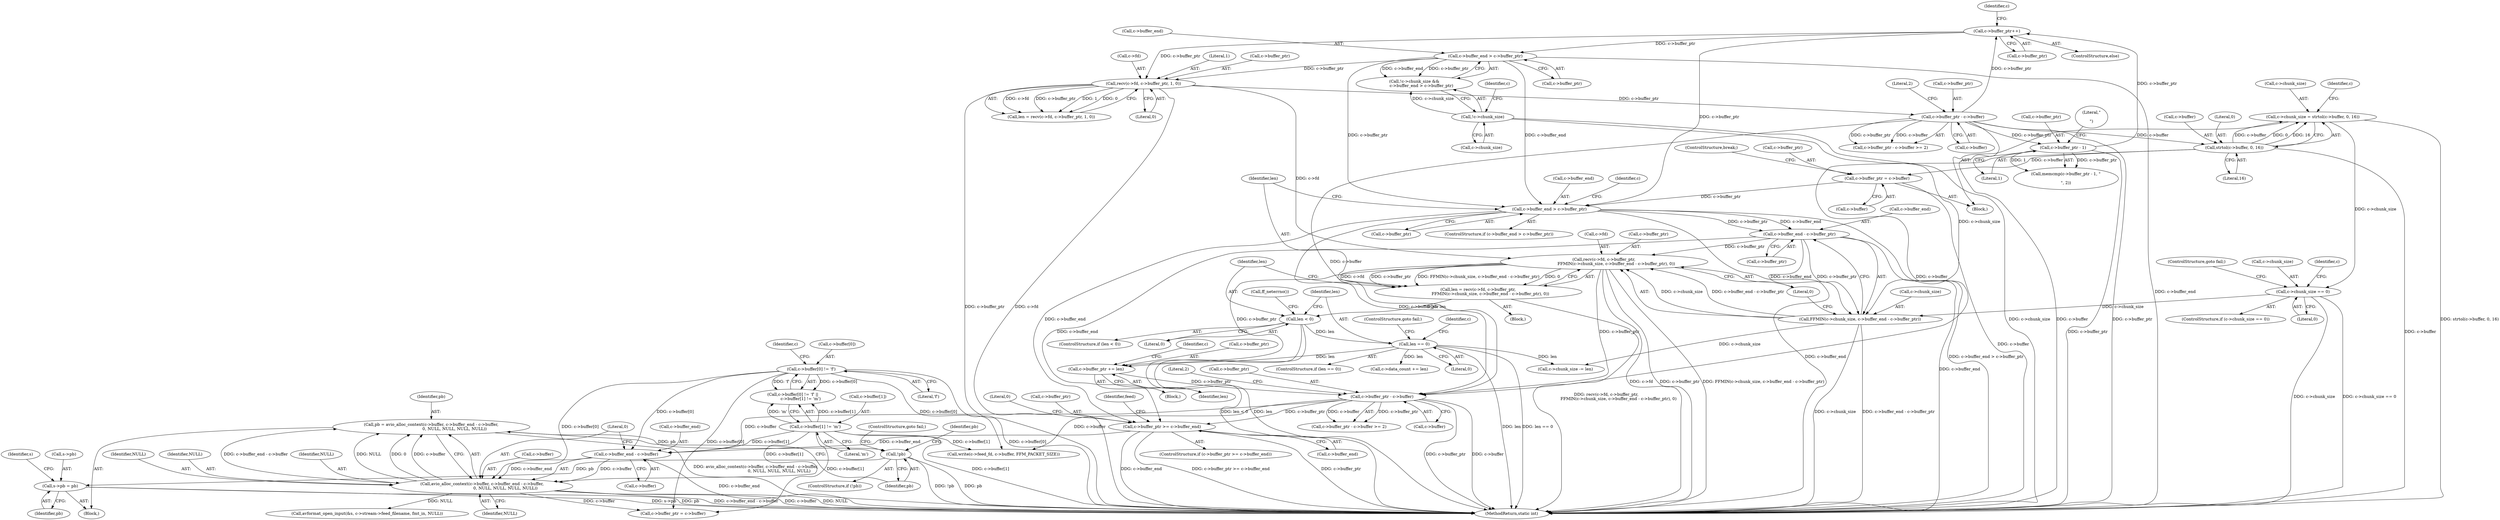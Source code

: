 digraph "1_FFmpeg_a5d25faa3f4b18dac737fdb35d0dd68eb0dc2156@pointer" {
"1000554" [label="(Call,s->pb = pb)"];
"1000546" [label="(Call,!pb)"];
"1000527" [label="(Call,pb = avio_alloc_context(c->buffer, c->buffer_end - c->buffer,\n                                    0, NULL, NULL, NULL, NULL))"];
"1000529" [label="(Call,avio_alloc_context(c->buffer, c->buffer_end - c->buffer,\n                                    0, NULL, NULL, NULL, NULL))"];
"1000335" [label="(Call,c->buffer[0] != 'f')"];
"1000342" [label="(Call,c->buffer[1] != 'm')"];
"1000533" [label="(Call,c->buffer_end - c->buffer)"];
"1000354" [label="(Call,c->buffer_ptr >= c->buffer_end)"];
"1000319" [label="(Call,c->buffer_ptr - c->buffer)"];
"1000298" [label="(Call,c->buffer_ptr += len)"];
"1000287" [label="(Call,len == 0)"];
"1000270" [label="(Call,len < 0)"];
"1000248" [label="(Call,len = recv(c->fd, c->buffer_ptr,\n                   FFMIN(c->chunk_size, c->buffer_end - c->buffer_ptr), 0))"];
"1000250" [label="(Call,recv(c->fd, c->buffer_ptr,\n                   FFMIN(c->chunk_size, c->buffer_end - c->buffer_ptr), 0))"];
"1000146" [label="(Call,recv(c->fd, c->buffer_ptr, 1, 0))"];
"1000235" [label="(Call,c->buffer_ptr++)"];
"1000184" [label="(Call,c->buffer_ptr - c->buffer)"];
"1000194" [label="(Call,c->buffer_ptr - 1)"];
"1000136" [label="(Call,c->buffer_end > c->buffer_ptr)"];
"1000261" [label="(Call,c->buffer_end - c->buffer_ptr)"];
"1000240" [label="(Call,c->buffer_end > c->buffer_ptr)"];
"1000219" [label="(Call,c->buffer_ptr = c->buffer)"];
"1000206" [label="(Call,strtol(c->buffer, 0, 16))"];
"1000257" [label="(Call,FFMIN(c->chunk_size, c->buffer_end - c->buffer_ptr))"];
"1000213" [label="(Call,c->chunk_size == 0)"];
"1000202" [label="(Call,c->chunk_size = strtol(c->buffer, 0, 16))"];
"1000132" [label="(Call,!c->chunk_size)"];
"1000147" [label="(Call,c->fd)"];
"1000203" [label="(Call,c->chunk_size)"];
"1000248" [label="(Call,len = recv(c->fd, c->buffer_ptr,\n                   FFMIN(c->chunk_size, c->buffer_end - c->buffer_ptr), 0))"];
"1000292" [label="(Block,)"];
"1000257" [label="(Call,FFMIN(c->chunk_size, c->buffer_end - c->buffer_ptr))"];
"1000298" [label="(Call,c->buffer_ptr += len)"];
"1000334" [label="(Call,c->buffer[0] != 'f' ||\n            c->buffer[1] != 'm')"];
"1000358" [label="(Call,c->buffer_end)"];
"1000555" [label="(Call,s->pb)"];
"1000548" [label="(ControlStructure,goto fail;)"];
"1000262" [label="(Call,c->buffer_end)"];
"1000354" [label="(Call,c->buffer_ptr >= c->buffer_end)"];
"1000648" [label="(Call,c->buffer_ptr = c->buffer)"];
"1000213" [label="(Call,c->chunk_size == 0)"];
"1000194" [label="(Call,c->buffer_ptr - 1)"];
"1000131" [label="(Call,!c->chunk_size &&\n           c->buffer_end > c->buffer_ptr)"];
"1000215" [label="(Identifier,c)"];
"1000561" [label="(Call,avformat_open_input(&s, c->stream->feed_filename, fmt_in, NULL))"];
"1000129" [label="(Identifier,c)"];
"1000534" [label="(Call,c->buffer_end)"];
"1000195" [label="(Call,c->buffer_ptr)"];
"1000529" [label="(Call,avio_alloc_context(c->buffer, c->buffer_end - c->buffer,\n                                    0, NULL, NULL, NULL, NULL))"];
"1000271" [label="(Identifier,len)"];
"1000140" [label="(Call,c->buffer_ptr)"];
"1000547" [label="(Identifier,pb)"];
"1000269" [label="(ControlStructure,if (len < 0))"];
"1000268" [label="(Literal,0)"];
"1000295" [label="(Identifier,c)"];
"1000326" [label="(Literal,2)"];
"1000136" [label="(Call,c->buffer_end > c->buffer_ptr)"];
"1000183" [label="(Call,c->buffer_ptr - c->buffer >= 2)"];
"1000503" [label="(Block,)"];
"1000335" [label="(Call,c->buffer[0] != 'f')"];
"1000342" [label="(Call,c->buffer[1] != 'm')"];
"1000223" [label="(Call,c->buffer)"];
"1000206" [label="(Call,strtol(c->buffer, 0, 16))"];
"1000207" [label="(Call,c->buffer)"];
"1000138" [label="(Identifier,c)"];
"1000277" [label="(Call,ff_neterrno())"];
"1000235" [label="(Call,c->buffer_ptr++)"];
"1000287" [label="(Call,len == 0)"];
"1000305" [label="(Identifier,c)"];
"1000530" [label="(Call,c->buffer)"];
"1000244" [label="(Call,c->buffer_ptr)"];
"1000251" [label="(Call,c->fd)"];
"1000153" [label="(Literal,1)"];
"1000221" [label="(Identifier,c)"];
"1000144" [label="(Call,len = recv(c->fd, c->buffer_ptr, 1, 0))"];
"1000543" [label="(Identifier,NULL)"];
"1000150" [label="(Call,c->buffer_ptr)"];
"1000199" [label="(Literal,\"\r\n\")"];
"1000336" [label="(Call,c->buffer[0])"];
"1000537" [label="(Call,c->buffer)"];
"1000220" [label="(Call,c->buffer_ptr)"];
"1000217" [label="(Literal,0)"];
"1000249" [label="(Identifier,len)"];
"1000303" [label="(Call,c->data_count += len)"];
"1000289" [label="(Literal,0)"];
"1000320" [label="(Call,c->buffer_ptr)"];
"1000542" [label="(Identifier,NULL)"];
"1000299" [label="(Call,c->buffer_ptr)"];
"1000302" [label="(Identifier,len)"];
"1000154" [label="(Literal,0)"];
"1000226" [label="(ControlStructure,break;)"];
"1000290" [label="(ControlStructure,goto fail;)"];
"1000236" [label="(Call,c->buffer_ptr)"];
"1000286" [label="(ControlStructure,if (len == 0))"];
"1000341" [label="(Literal,'f')"];
"1000545" [label="(ControlStructure,if (!pb))"];
"1000270" [label="(Call,len < 0)"];
"1000540" [label="(Literal,0)"];
"1000218" [label="(ControlStructure,goto fail;)"];
"1000191" [label="(Literal,2)"];
"1000239" [label="(ControlStructure,if (c->buffer_end > c->buffer_ptr))"];
"1000210" [label="(Literal,0)"];
"1000219" [label="(Call,c->buffer_ptr = c->buffer)"];
"1000202" [label="(Call,c->chunk_size = strtol(c->buffer, 0, 16))"];
"1000137" [label="(Call,c->buffer_end)"];
"1000250" [label="(Call,recv(c->fd, c->buffer_ptr,\n                   FFMIN(c->chunk_size, c->buffer_end - c->buffer_ptr), 0))"];
"1000198" [label="(Literal,1)"];
"1000558" [label="(Identifier,pb)"];
"1000184" [label="(Call,c->buffer_ptr - c->buffer)"];
"1000656" [label="(Literal,0)"];
"1000563" [label="(Identifier,s)"];
"1000146" [label="(Call,recv(c->fd, c->buffer_ptr, 1, 0))"];
"1000254" [label="(Call,c->buffer_ptr)"];
"1000533" [label="(Call,c->buffer_end - c->buffer)"];
"1000234" [label="(ControlStructure,else)"];
"1000345" [label="(Identifier,c)"];
"1000394" [label="(Call,write(c->feed_fd, c->buffer, FFM_PACKET_SIZE))"];
"1000211" [label="(Literal,16)"];
"1000321" [label="(Identifier,c)"];
"1000544" [label="(Identifier,NULL)"];
"1000343" [label="(Call,c->buffer[1])"];
"1000193" [label="(Call,memcmp(c->buffer_ptr - 1, \"\r\n\", 2))"];
"1000348" [label="(Literal,'m')"];
"1000706" [label="(MethodReturn,static int)"];
"1000258" [label="(Call,c->chunk_size)"];
"1000355" [label="(Call,c->buffer_ptr)"];
"1000318" [label="(Call,c->buffer_ptr - c->buffer >= 2)"];
"1000319" [label="(Call,c->buffer_ptr - c->buffer)"];
"1000554" [label="(Call,s->pb = pb)"];
"1000240" [label="(Call,c->buffer_end > c->buffer_ptr)"];
"1000528" [label="(Identifier,pb)"];
"1000133" [label="(Call,c->chunk_size)"];
"1000323" [label="(Call,c->buffer)"];
"1000527" [label="(Call,pb = avio_alloc_context(c->buffer, c->buffer_end - c->buffer,\n                                    0, NULL, NULL, NULL, NULL))"];
"1000185" [label="(Call,c->buffer_ptr)"];
"1000132" [label="(Call,!c->chunk_size)"];
"1000353" [label="(ControlStructure,if (c->buffer_ptr >= c->buffer_end))"];
"1000546" [label="(Call,!pb)"];
"1000201" [label="(Block,)"];
"1000265" [label="(Call,c->buffer_ptr)"];
"1000241" [label="(Call,c->buffer_end)"];
"1000551" [label="(Identifier,pb)"];
"1000541" [label="(Identifier,NULL)"];
"1000288" [label="(Identifier,len)"];
"1000293" [label="(Call,c->chunk_size -= len)"];
"1000212" [label="(ControlStructure,if (c->chunk_size == 0))"];
"1000364" [label="(Identifier,feed)"];
"1000261" [label="(Call,c->buffer_end - c->buffer_ptr)"];
"1000188" [label="(Call,c->buffer)"];
"1000272" [label="(Literal,0)"];
"1000247" [label="(Block,)"];
"1000214" [label="(Call,c->chunk_size)"];
"1000554" -> "1000503"  [label="AST: "];
"1000554" -> "1000558"  [label="CFG: "];
"1000555" -> "1000554"  [label="AST: "];
"1000558" -> "1000554"  [label="AST: "];
"1000563" -> "1000554"  [label="CFG: "];
"1000554" -> "1000706"  [label="DDG: s->pb"];
"1000554" -> "1000706"  [label="DDG: pb"];
"1000546" -> "1000554"  [label="DDG: pb"];
"1000546" -> "1000545"  [label="AST: "];
"1000546" -> "1000547"  [label="CFG: "];
"1000547" -> "1000546"  [label="AST: "];
"1000548" -> "1000546"  [label="CFG: "];
"1000551" -> "1000546"  [label="CFG: "];
"1000546" -> "1000706"  [label="DDG: !pb"];
"1000546" -> "1000706"  [label="DDG: pb"];
"1000527" -> "1000546"  [label="DDG: pb"];
"1000527" -> "1000503"  [label="AST: "];
"1000527" -> "1000529"  [label="CFG: "];
"1000528" -> "1000527"  [label="AST: "];
"1000529" -> "1000527"  [label="AST: "];
"1000547" -> "1000527"  [label="CFG: "];
"1000527" -> "1000706"  [label="DDG: avio_alloc_context(c->buffer, c->buffer_end - c->buffer,\n                                    0, NULL, NULL, NULL, NULL)"];
"1000529" -> "1000527"  [label="DDG: c->buffer_end - c->buffer"];
"1000529" -> "1000527"  [label="DDG: NULL"];
"1000529" -> "1000527"  [label="DDG: 0"];
"1000529" -> "1000527"  [label="DDG: c->buffer"];
"1000529" -> "1000544"  [label="CFG: "];
"1000530" -> "1000529"  [label="AST: "];
"1000533" -> "1000529"  [label="AST: "];
"1000540" -> "1000529"  [label="AST: "];
"1000541" -> "1000529"  [label="AST: "];
"1000542" -> "1000529"  [label="AST: "];
"1000543" -> "1000529"  [label="AST: "];
"1000544" -> "1000529"  [label="AST: "];
"1000529" -> "1000706"  [label="DDG: c->buffer_end - c->buffer"];
"1000529" -> "1000706"  [label="DDG: c->buffer"];
"1000529" -> "1000706"  [label="DDG: NULL"];
"1000335" -> "1000529"  [label="DDG: c->buffer[0]"];
"1000342" -> "1000529"  [label="DDG: c->buffer[1]"];
"1000533" -> "1000529"  [label="DDG: c->buffer"];
"1000533" -> "1000529"  [label="DDG: c->buffer_end"];
"1000529" -> "1000561"  [label="DDG: NULL"];
"1000529" -> "1000648"  [label="DDG: c->buffer"];
"1000335" -> "1000334"  [label="AST: "];
"1000335" -> "1000341"  [label="CFG: "];
"1000336" -> "1000335"  [label="AST: "];
"1000341" -> "1000335"  [label="AST: "];
"1000345" -> "1000335"  [label="CFG: "];
"1000334" -> "1000335"  [label="CFG: "];
"1000335" -> "1000706"  [label="DDG: c->buffer[0]"];
"1000335" -> "1000334"  [label="DDG: c->buffer[0]"];
"1000335" -> "1000334"  [label="DDG: 'f'"];
"1000335" -> "1000394"  [label="DDG: c->buffer[0]"];
"1000335" -> "1000533"  [label="DDG: c->buffer[0]"];
"1000335" -> "1000648"  [label="DDG: c->buffer[0]"];
"1000342" -> "1000334"  [label="AST: "];
"1000342" -> "1000348"  [label="CFG: "];
"1000343" -> "1000342"  [label="AST: "];
"1000348" -> "1000342"  [label="AST: "];
"1000334" -> "1000342"  [label="CFG: "];
"1000342" -> "1000706"  [label="DDG: c->buffer[1]"];
"1000342" -> "1000334"  [label="DDG: c->buffer[1]"];
"1000342" -> "1000334"  [label="DDG: 'm'"];
"1000342" -> "1000394"  [label="DDG: c->buffer[1]"];
"1000342" -> "1000533"  [label="DDG: c->buffer[1]"];
"1000342" -> "1000648"  [label="DDG: c->buffer[1]"];
"1000533" -> "1000537"  [label="CFG: "];
"1000534" -> "1000533"  [label="AST: "];
"1000537" -> "1000533"  [label="AST: "];
"1000540" -> "1000533"  [label="CFG: "];
"1000533" -> "1000706"  [label="DDG: c->buffer_end"];
"1000354" -> "1000533"  [label="DDG: c->buffer_end"];
"1000319" -> "1000533"  [label="DDG: c->buffer"];
"1000354" -> "1000353"  [label="AST: "];
"1000354" -> "1000358"  [label="CFG: "];
"1000355" -> "1000354"  [label="AST: "];
"1000358" -> "1000354"  [label="AST: "];
"1000364" -> "1000354"  [label="CFG: "];
"1000656" -> "1000354"  [label="CFG: "];
"1000354" -> "1000706"  [label="DDG: c->buffer_end"];
"1000354" -> "1000706"  [label="DDG: c->buffer_ptr >= c->buffer_end"];
"1000354" -> "1000706"  [label="DDG: c->buffer_ptr"];
"1000319" -> "1000354"  [label="DDG: c->buffer_ptr"];
"1000261" -> "1000354"  [label="DDG: c->buffer_end"];
"1000240" -> "1000354"  [label="DDG: c->buffer_end"];
"1000319" -> "1000318"  [label="AST: "];
"1000319" -> "1000323"  [label="CFG: "];
"1000320" -> "1000319"  [label="AST: "];
"1000323" -> "1000319"  [label="AST: "];
"1000326" -> "1000319"  [label="CFG: "];
"1000319" -> "1000706"  [label="DDG: c->buffer"];
"1000319" -> "1000706"  [label="DDG: c->buffer_ptr"];
"1000319" -> "1000318"  [label="DDG: c->buffer_ptr"];
"1000319" -> "1000318"  [label="DDG: c->buffer"];
"1000298" -> "1000319"  [label="DDG: c->buffer_ptr"];
"1000250" -> "1000319"  [label="DDG: c->buffer_ptr"];
"1000240" -> "1000319"  [label="DDG: c->buffer_ptr"];
"1000184" -> "1000319"  [label="DDG: c->buffer"];
"1000206" -> "1000319"  [label="DDG: c->buffer"];
"1000319" -> "1000394"  [label="DDG: c->buffer"];
"1000298" -> "1000292"  [label="AST: "];
"1000298" -> "1000302"  [label="CFG: "];
"1000299" -> "1000298"  [label="AST: "];
"1000302" -> "1000298"  [label="AST: "];
"1000305" -> "1000298"  [label="CFG: "];
"1000287" -> "1000298"  [label="DDG: len"];
"1000250" -> "1000298"  [label="DDG: c->buffer_ptr"];
"1000287" -> "1000286"  [label="AST: "];
"1000287" -> "1000289"  [label="CFG: "];
"1000288" -> "1000287"  [label="AST: "];
"1000289" -> "1000287"  [label="AST: "];
"1000290" -> "1000287"  [label="CFG: "];
"1000295" -> "1000287"  [label="CFG: "];
"1000287" -> "1000706"  [label="DDG: len == 0"];
"1000287" -> "1000706"  [label="DDG: len"];
"1000270" -> "1000287"  [label="DDG: len"];
"1000287" -> "1000293"  [label="DDG: len"];
"1000287" -> "1000303"  [label="DDG: len"];
"1000270" -> "1000269"  [label="AST: "];
"1000270" -> "1000272"  [label="CFG: "];
"1000271" -> "1000270"  [label="AST: "];
"1000272" -> "1000270"  [label="AST: "];
"1000277" -> "1000270"  [label="CFG: "];
"1000288" -> "1000270"  [label="CFG: "];
"1000270" -> "1000706"  [label="DDG: len < 0"];
"1000270" -> "1000706"  [label="DDG: len"];
"1000248" -> "1000270"  [label="DDG: len"];
"1000248" -> "1000247"  [label="AST: "];
"1000248" -> "1000250"  [label="CFG: "];
"1000249" -> "1000248"  [label="AST: "];
"1000250" -> "1000248"  [label="AST: "];
"1000271" -> "1000248"  [label="CFG: "];
"1000248" -> "1000706"  [label="DDG: recv(c->fd, c->buffer_ptr,\n                   FFMIN(c->chunk_size, c->buffer_end - c->buffer_ptr), 0)"];
"1000250" -> "1000248"  [label="DDG: c->fd"];
"1000250" -> "1000248"  [label="DDG: c->buffer_ptr"];
"1000250" -> "1000248"  [label="DDG: FFMIN(c->chunk_size, c->buffer_end - c->buffer_ptr)"];
"1000250" -> "1000248"  [label="DDG: 0"];
"1000250" -> "1000268"  [label="CFG: "];
"1000251" -> "1000250"  [label="AST: "];
"1000254" -> "1000250"  [label="AST: "];
"1000257" -> "1000250"  [label="AST: "];
"1000268" -> "1000250"  [label="AST: "];
"1000250" -> "1000706"  [label="DDG: c->fd"];
"1000250" -> "1000706"  [label="DDG: c->buffer_ptr"];
"1000250" -> "1000706"  [label="DDG: FFMIN(c->chunk_size, c->buffer_end - c->buffer_ptr)"];
"1000146" -> "1000250"  [label="DDG: c->fd"];
"1000261" -> "1000250"  [label="DDG: c->buffer_ptr"];
"1000257" -> "1000250"  [label="DDG: c->chunk_size"];
"1000257" -> "1000250"  [label="DDG: c->buffer_end - c->buffer_ptr"];
"1000146" -> "1000144"  [label="AST: "];
"1000146" -> "1000154"  [label="CFG: "];
"1000147" -> "1000146"  [label="AST: "];
"1000150" -> "1000146"  [label="AST: "];
"1000153" -> "1000146"  [label="AST: "];
"1000154" -> "1000146"  [label="AST: "];
"1000144" -> "1000146"  [label="CFG: "];
"1000146" -> "1000706"  [label="DDG: c->buffer_ptr"];
"1000146" -> "1000706"  [label="DDG: c->fd"];
"1000146" -> "1000144"  [label="DDG: c->fd"];
"1000146" -> "1000144"  [label="DDG: c->buffer_ptr"];
"1000146" -> "1000144"  [label="DDG: 1"];
"1000146" -> "1000144"  [label="DDG: 0"];
"1000235" -> "1000146"  [label="DDG: c->buffer_ptr"];
"1000136" -> "1000146"  [label="DDG: c->buffer_ptr"];
"1000146" -> "1000184"  [label="DDG: c->buffer_ptr"];
"1000235" -> "1000234"  [label="AST: "];
"1000235" -> "1000236"  [label="CFG: "];
"1000236" -> "1000235"  [label="AST: "];
"1000129" -> "1000235"  [label="CFG: "];
"1000235" -> "1000136"  [label="DDG: c->buffer_ptr"];
"1000184" -> "1000235"  [label="DDG: c->buffer_ptr"];
"1000194" -> "1000235"  [label="DDG: c->buffer_ptr"];
"1000235" -> "1000240"  [label="DDG: c->buffer_ptr"];
"1000184" -> "1000183"  [label="AST: "];
"1000184" -> "1000188"  [label="CFG: "];
"1000185" -> "1000184"  [label="AST: "];
"1000188" -> "1000184"  [label="AST: "];
"1000191" -> "1000184"  [label="CFG: "];
"1000184" -> "1000706"  [label="DDG: c->buffer"];
"1000184" -> "1000706"  [label="DDG: c->buffer_ptr"];
"1000184" -> "1000183"  [label="DDG: c->buffer_ptr"];
"1000184" -> "1000183"  [label="DDG: c->buffer"];
"1000184" -> "1000194"  [label="DDG: c->buffer_ptr"];
"1000184" -> "1000206"  [label="DDG: c->buffer"];
"1000194" -> "1000193"  [label="AST: "];
"1000194" -> "1000198"  [label="CFG: "];
"1000195" -> "1000194"  [label="AST: "];
"1000198" -> "1000194"  [label="AST: "];
"1000199" -> "1000194"  [label="CFG: "];
"1000194" -> "1000706"  [label="DDG: c->buffer_ptr"];
"1000194" -> "1000193"  [label="DDG: c->buffer_ptr"];
"1000194" -> "1000193"  [label="DDG: 1"];
"1000136" -> "1000131"  [label="AST: "];
"1000136" -> "1000140"  [label="CFG: "];
"1000137" -> "1000136"  [label="AST: "];
"1000140" -> "1000136"  [label="AST: "];
"1000131" -> "1000136"  [label="CFG: "];
"1000136" -> "1000706"  [label="DDG: c->buffer_end"];
"1000136" -> "1000131"  [label="DDG: c->buffer_end"];
"1000136" -> "1000131"  [label="DDG: c->buffer_ptr"];
"1000136" -> "1000240"  [label="DDG: c->buffer_end"];
"1000136" -> "1000240"  [label="DDG: c->buffer_ptr"];
"1000261" -> "1000257"  [label="AST: "];
"1000261" -> "1000265"  [label="CFG: "];
"1000262" -> "1000261"  [label="AST: "];
"1000265" -> "1000261"  [label="AST: "];
"1000257" -> "1000261"  [label="CFG: "];
"1000261" -> "1000706"  [label="DDG: c->buffer_end"];
"1000261" -> "1000257"  [label="DDG: c->buffer_end"];
"1000261" -> "1000257"  [label="DDG: c->buffer_ptr"];
"1000240" -> "1000261"  [label="DDG: c->buffer_end"];
"1000240" -> "1000261"  [label="DDG: c->buffer_ptr"];
"1000240" -> "1000239"  [label="AST: "];
"1000240" -> "1000244"  [label="CFG: "];
"1000241" -> "1000240"  [label="AST: "];
"1000244" -> "1000240"  [label="AST: "];
"1000249" -> "1000240"  [label="CFG: "];
"1000321" -> "1000240"  [label="CFG: "];
"1000240" -> "1000706"  [label="DDG: c->buffer_end > c->buffer_ptr"];
"1000240" -> "1000706"  [label="DDG: c->buffer_end"];
"1000219" -> "1000240"  [label="DDG: c->buffer_ptr"];
"1000219" -> "1000201"  [label="AST: "];
"1000219" -> "1000223"  [label="CFG: "];
"1000220" -> "1000219"  [label="AST: "];
"1000223" -> "1000219"  [label="AST: "];
"1000226" -> "1000219"  [label="CFG: "];
"1000219" -> "1000706"  [label="DDG: c->buffer"];
"1000206" -> "1000219"  [label="DDG: c->buffer"];
"1000206" -> "1000202"  [label="AST: "];
"1000206" -> "1000211"  [label="CFG: "];
"1000207" -> "1000206"  [label="AST: "];
"1000210" -> "1000206"  [label="AST: "];
"1000211" -> "1000206"  [label="AST: "];
"1000202" -> "1000206"  [label="CFG: "];
"1000206" -> "1000706"  [label="DDG: c->buffer"];
"1000206" -> "1000202"  [label="DDG: c->buffer"];
"1000206" -> "1000202"  [label="DDG: 0"];
"1000206" -> "1000202"  [label="DDG: 16"];
"1000258" -> "1000257"  [label="AST: "];
"1000268" -> "1000257"  [label="CFG: "];
"1000257" -> "1000706"  [label="DDG: c->chunk_size"];
"1000257" -> "1000706"  [label="DDG: c->buffer_end - c->buffer_ptr"];
"1000213" -> "1000257"  [label="DDG: c->chunk_size"];
"1000132" -> "1000257"  [label="DDG: c->chunk_size"];
"1000257" -> "1000293"  [label="DDG: c->chunk_size"];
"1000213" -> "1000212"  [label="AST: "];
"1000213" -> "1000217"  [label="CFG: "];
"1000214" -> "1000213"  [label="AST: "];
"1000217" -> "1000213"  [label="AST: "];
"1000218" -> "1000213"  [label="CFG: "];
"1000221" -> "1000213"  [label="CFG: "];
"1000213" -> "1000706"  [label="DDG: c->chunk_size"];
"1000213" -> "1000706"  [label="DDG: c->chunk_size == 0"];
"1000202" -> "1000213"  [label="DDG: c->chunk_size"];
"1000202" -> "1000201"  [label="AST: "];
"1000203" -> "1000202"  [label="AST: "];
"1000215" -> "1000202"  [label="CFG: "];
"1000202" -> "1000706"  [label="DDG: strtol(c->buffer, 0, 16)"];
"1000132" -> "1000131"  [label="AST: "];
"1000132" -> "1000133"  [label="CFG: "];
"1000133" -> "1000132"  [label="AST: "];
"1000138" -> "1000132"  [label="CFG: "];
"1000131" -> "1000132"  [label="CFG: "];
"1000132" -> "1000706"  [label="DDG: c->chunk_size"];
"1000132" -> "1000131"  [label="DDG: c->chunk_size"];
}
